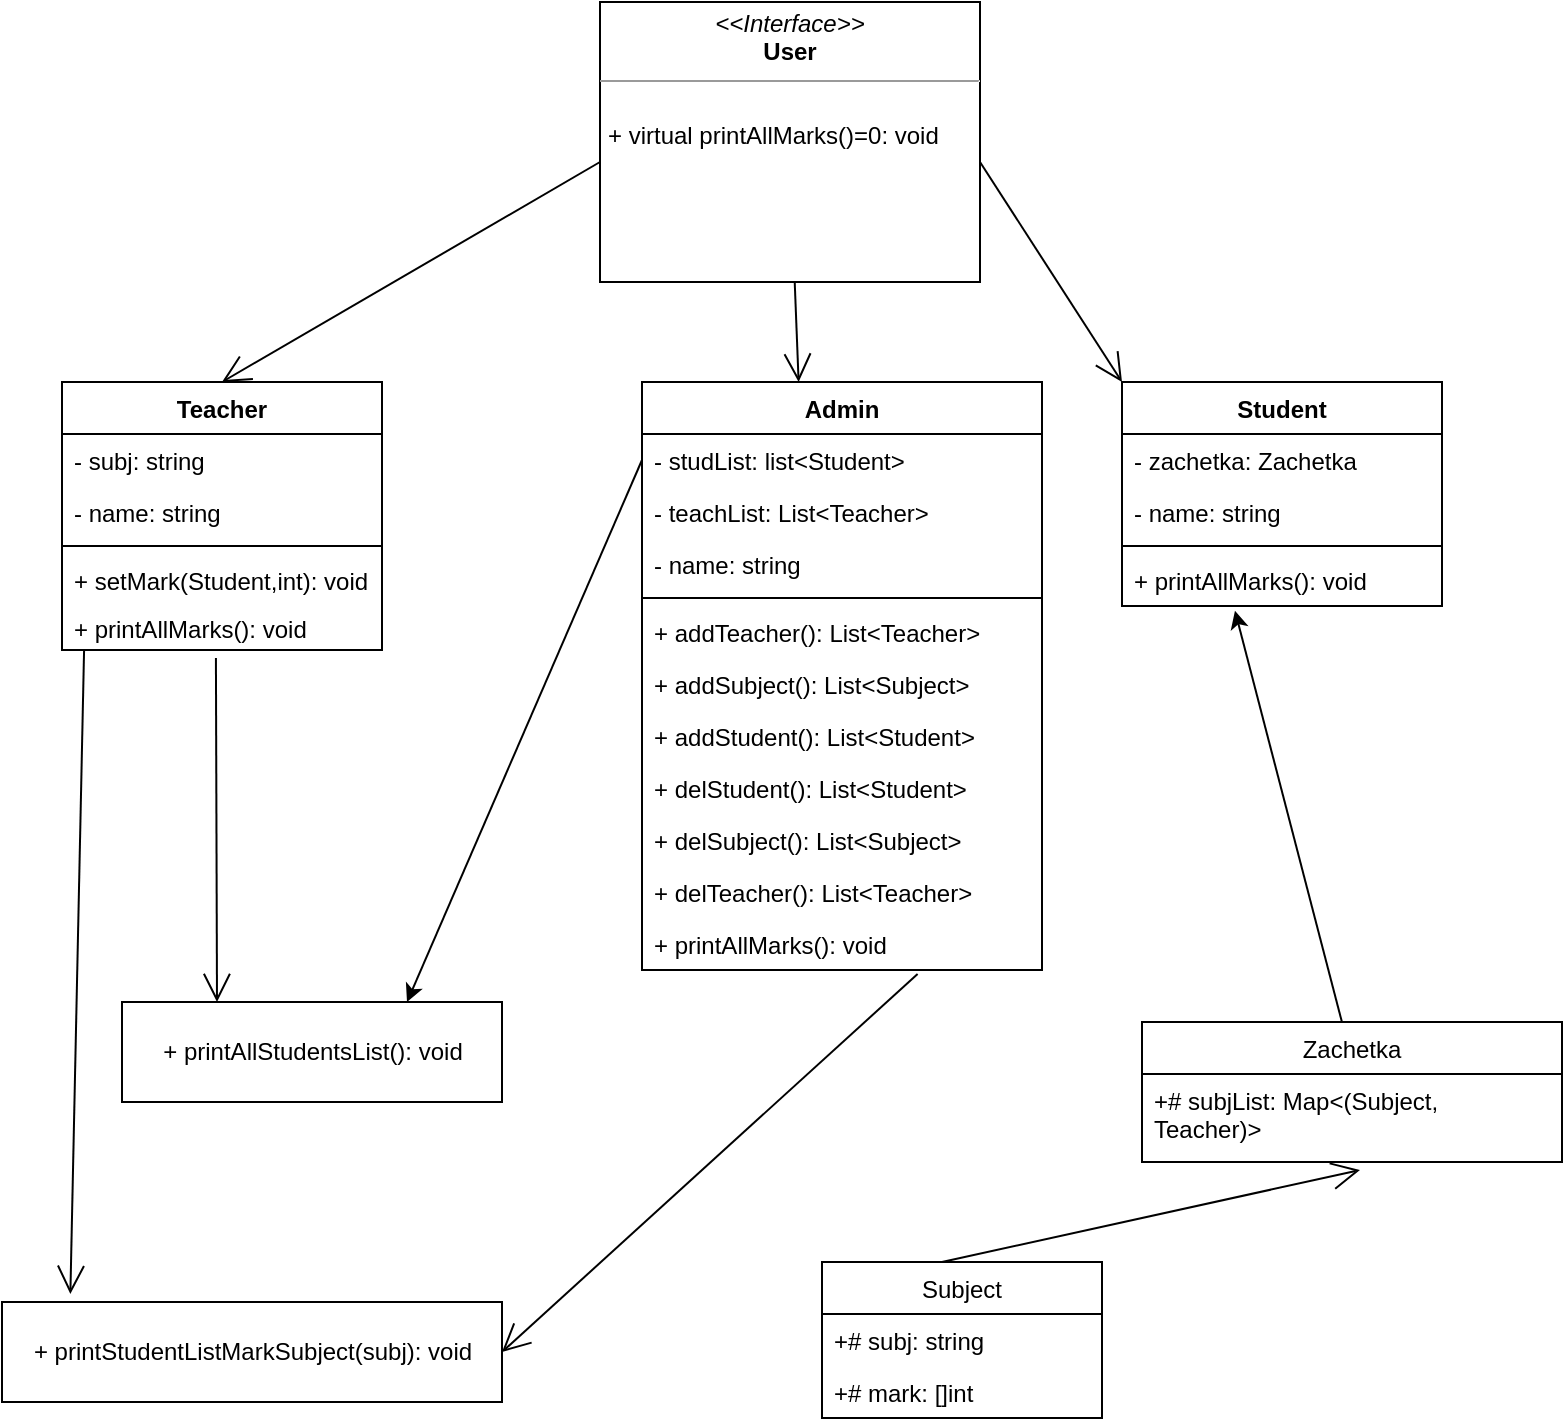 <mxfile compressed="false" version="14.5.1" type="device" pages="3">
  <diagram id="WwMSeqvjOUUMIoV3eq0b" name="Страница 3">
    <mxGraphModel dx="1138" dy="690" grid="1" gridSize="10" guides="1" tooltips="1" connect="1" arrows="1" fold="1" page="1" pageScale="1" pageWidth="827" pageHeight="1169" math="0" shadow="0">
      <root>
        <mxCell id="2rPqGZyKftzDMYt6mdqX-0" />
        <mxCell id="2rPqGZyKftzDMYt6mdqX-1" parent="2rPqGZyKftzDMYt6mdqX-0" />
        <mxCell id="a-hgKMOtzgNPJETS--O8-0" value="Teacher" style="swimlane;fontStyle=1;align=center;verticalAlign=top;childLayout=stackLayout;horizontal=1;startSize=26;horizontalStack=0;resizeParent=1;resizeParentMax=0;resizeLast=0;collapsible=1;marginBottom=0;" parent="2rPqGZyKftzDMYt6mdqX-1" vertex="1">
          <mxGeometry x="50" y="350" width="160" height="134" as="geometry" />
        </mxCell>
        <mxCell id="a-hgKMOtzgNPJETS--O8-1" value="- subj: string&#xa;" style="text;strokeColor=none;fillColor=none;align=left;verticalAlign=top;spacingLeft=4;spacingRight=4;overflow=hidden;rotatable=0;points=[[0,0.5],[1,0.5]];portConstraint=eastwest;" parent="a-hgKMOtzgNPJETS--O8-0" vertex="1">
          <mxGeometry y="26" width="160" height="26" as="geometry" />
        </mxCell>
        <mxCell id="0qfPU6Wh54u3nzKaWx7z-0" value="- name: string" style="text;strokeColor=none;fillColor=none;align=left;verticalAlign=top;spacingLeft=4;spacingRight=4;overflow=hidden;rotatable=0;points=[[0,0.5],[1,0.5]];portConstraint=eastwest;" parent="a-hgKMOtzgNPJETS--O8-0" vertex="1">
          <mxGeometry y="52" width="160" height="26" as="geometry" />
        </mxCell>
        <mxCell id="a-hgKMOtzgNPJETS--O8-2" value="" style="line;strokeWidth=1;fillColor=none;align=left;verticalAlign=middle;spacingTop=-1;spacingLeft=3;spacingRight=3;rotatable=0;labelPosition=right;points=[];portConstraint=eastwest;" parent="a-hgKMOtzgNPJETS--O8-0" vertex="1">
          <mxGeometry y="78" width="160" height="8" as="geometry" />
        </mxCell>
        <mxCell id="a-hgKMOtzgNPJETS--O8-3" value="+ setMark(Student,int): void&#xa;&#xa; " style="text;strokeColor=none;fillColor=none;align=left;verticalAlign=top;spacingLeft=4;spacingRight=4;overflow=hidden;rotatable=0;points=[[0,0.5],[1,0.5]];portConstraint=eastwest;" parent="a-hgKMOtzgNPJETS--O8-0" vertex="1">
          <mxGeometry y="86" width="160" height="24" as="geometry" />
        </mxCell>
        <mxCell id="a-hgKMOtzgNPJETS--O8-4" value="+ printAllMarks(): void" style="text;strokeColor=none;fillColor=none;align=left;verticalAlign=top;spacingLeft=4;spacingRight=4;overflow=hidden;rotatable=0;points=[[0,0.5],[1,0.5]];portConstraint=eastwest;" parent="a-hgKMOtzgNPJETS--O8-0" vertex="1">
          <mxGeometry y="110" width="160" height="24" as="geometry" />
        </mxCell>
        <mxCell id="a-hgKMOtzgNPJETS--O8-5" value="" style="endArrow=open;endFill=1;endSize=12;html=1;exitX=0;exitY=1;exitDx=0;exitDy=0;entryX=0.5;entryY=0;entryDx=0;entryDy=0;" parent="2rPqGZyKftzDMYt6mdqX-1" target="a-hgKMOtzgNPJETS--O8-0" edge="1">
          <mxGeometry width="160" relative="1" as="geometry">
            <mxPoint x="319" y="240" as="sourcePoint" />
            <mxPoint x="490" y="430" as="targetPoint" />
          </mxGeometry>
        </mxCell>
        <mxCell id="a-hgKMOtzgNPJETS--O8-6" value="" style="endArrow=open;endFill=1;endSize=12;html=1;exitX=0.5;exitY=1;exitDx=0;exitDy=0;" parent="2rPqGZyKftzDMYt6mdqX-1" edge="1">
          <mxGeometry width="160" relative="1" as="geometry">
            <mxPoint x="414" y="240" as="sourcePoint" />
            <mxPoint x="418.314" y="350" as="targetPoint" />
          </mxGeometry>
        </mxCell>
        <mxCell id="a-hgKMOtzgNPJETS--O8-7" value="Student" style="swimlane;fontStyle=1;align=center;verticalAlign=top;childLayout=stackLayout;horizontal=1;startSize=26;horizontalStack=0;resizeParent=1;resizeParentMax=0;resizeLast=0;collapsible=1;marginBottom=0;" parent="2rPqGZyKftzDMYt6mdqX-1" vertex="1">
          <mxGeometry x="580" y="350" width="160" height="112" as="geometry" />
        </mxCell>
        <mxCell id="a-hgKMOtzgNPJETS--O8-8" value="- zachetka: Zachetka" style="text;strokeColor=none;fillColor=none;align=left;verticalAlign=top;spacingLeft=4;spacingRight=4;overflow=hidden;rotatable=0;points=[[0,0.5],[1,0.5]];portConstraint=eastwest;" parent="a-hgKMOtzgNPJETS--O8-7" vertex="1">
          <mxGeometry y="26" width="160" height="26" as="geometry" />
        </mxCell>
        <mxCell id="0qfPU6Wh54u3nzKaWx7z-2" value="- name: string" style="text;strokeColor=none;fillColor=none;align=left;verticalAlign=top;spacingLeft=4;spacingRight=4;overflow=hidden;rotatable=0;points=[[0,0.5],[1,0.5]];portConstraint=eastwest;" parent="a-hgKMOtzgNPJETS--O8-7" vertex="1">
          <mxGeometry y="52" width="160" height="26" as="geometry" />
        </mxCell>
        <mxCell id="a-hgKMOtzgNPJETS--O8-9" value="" style="line;strokeWidth=1;fillColor=none;align=left;verticalAlign=middle;spacingTop=-1;spacingLeft=3;spacingRight=3;rotatable=0;labelPosition=right;points=[];portConstraint=eastwest;" parent="a-hgKMOtzgNPJETS--O8-7" vertex="1">
          <mxGeometry y="78" width="160" height="8" as="geometry" />
        </mxCell>
        <mxCell id="a-hgKMOtzgNPJETS--O8-10" value="+ printAllMarks(): void" style="text;strokeColor=none;fillColor=none;align=left;verticalAlign=top;spacingLeft=4;spacingRight=4;overflow=hidden;rotatable=0;points=[[0,0.5],[1,0.5]];portConstraint=eastwest;" parent="a-hgKMOtzgNPJETS--O8-7" vertex="1">
          <mxGeometry y="86" width="160" height="26" as="geometry" />
        </mxCell>
        <mxCell id="a-hgKMOtzgNPJETS--O8-11" value="" style="endArrow=open;endFill=1;endSize=12;html=1;exitX=1;exitY=1;exitDx=0;exitDy=0;entryX=0;entryY=0;entryDx=0;entryDy=0;" parent="2rPqGZyKftzDMYt6mdqX-1" target="a-hgKMOtzgNPJETS--O8-7" edge="1">
          <mxGeometry width="160" relative="1" as="geometry">
            <mxPoint x="509" y="240" as="sourcePoint" />
            <mxPoint x="490" y="430" as="targetPoint" />
          </mxGeometry>
        </mxCell>
        <mxCell id="a-hgKMOtzgNPJETS--O8-16" value="Admin" style="swimlane;fontStyle=1;align=center;verticalAlign=top;childLayout=stackLayout;horizontal=1;startSize=26;horizontalStack=0;resizeParent=1;resizeParentMax=0;resizeLast=0;collapsible=1;marginBottom=0;" parent="2rPqGZyKftzDMYt6mdqX-1" vertex="1">
          <mxGeometry x="340" y="350" width="200" height="294" as="geometry" />
        </mxCell>
        <mxCell id="a-hgKMOtzgNPJETS--O8-17" value="- studList: list&lt;Student&gt;&#xa;" style="text;strokeColor=none;fillColor=none;align=left;verticalAlign=top;spacingLeft=4;spacingRight=4;overflow=hidden;rotatable=0;points=[[0,0.5],[1,0.5]];portConstraint=eastwest;" parent="a-hgKMOtzgNPJETS--O8-16" vertex="1">
          <mxGeometry y="26" width="200" height="26" as="geometry" />
        </mxCell>
        <mxCell id="0qfPU6Wh54u3nzKaWx7z-1" value="- teachList: List&lt;Teacher&gt;&#xa;" style="text;strokeColor=none;fillColor=none;align=left;verticalAlign=top;spacingLeft=4;spacingRight=4;overflow=hidden;rotatable=0;points=[[0,0.5],[1,0.5]];portConstraint=eastwest;" parent="a-hgKMOtzgNPJETS--O8-16" vertex="1">
          <mxGeometry y="52" width="200" height="26" as="geometry" />
        </mxCell>
        <mxCell id="a-hgKMOtzgNPJETS--O8-19" value="- name: string" style="text;strokeColor=none;fillColor=none;align=left;verticalAlign=top;spacingLeft=4;spacingRight=4;overflow=hidden;rotatable=0;points=[[0,0.5],[1,0.5]];portConstraint=eastwest;" parent="a-hgKMOtzgNPJETS--O8-16" vertex="1">
          <mxGeometry y="78" width="200" height="26" as="geometry" />
        </mxCell>
        <mxCell id="a-hgKMOtzgNPJETS--O8-20" value="" style="line;strokeWidth=1;fillColor=none;align=left;verticalAlign=middle;spacingTop=-1;spacingLeft=3;spacingRight=3;rotatable=0;labelPosition=right;points=[];portConstraint=eastwest;" parent="a-hgKMOtzgNPJETS--O8-16" vertex="1">
          <mxGeometry y="104" width="200" height="8" as="geometry" />
        </mxCell>
        <mxCell id="a-hgKMOtzgNPJETS--O8-21" value="+ addTeacher(): List&lt;Teacher&gt;" style="text;strokeColor=none;fillColor=none;align=left;verticalAlign=top;spacingLeft=4;spacingRight=4;overflow=hidden;rotatable=0;points=[[0,0.5],[1,0.5]];portConstraint=eastwest;" parent="a-hgKMOtzgNPJETS--O8-16" vertex="1">
          <mxGeometry y="112" width="200" height="26" as="geometry" />
        </mxCell>
        <mxCell id="a-hgKMOtzgNPJETS--O8-22" value="+ addSubject(): List&lt;Subject&gt;" style="text;strokeColor=none;fillColor=none;align=left;verticalAlign=top;spacingLeft=4;spacingRight=4;overflow=hidden;rotatable=0;points=[[0,0.5],[1,0.5]];portConstraint=eastwest;" parent="a-hgKMOtzgNPJETS--O8-16" vertex="1">
          <mxGeometry y="138" width="200" height="26" as="geometry" />
        </mxCell>
        <mxCell id="a-hgKMOtzgNPJETS--O8-23" value="+ addStudent(): List&lt;Student&gt;" style="text;strokeColor=none;fillColor=none;align=left;verticalAlign=top;spacingLeft=4;spacingRight=4;overflow=hidden;rotatable=0;points=[[0,0.5],[1,0.5]];portConstraint=eastwest;" parent="a-hgKMOtzgNPJETS--O8-16" vertex="1">
          <mxGeometry y="164" width="200" height="26" as="geometry" />
        </mxCell>
        <mxCell id="a-hgKMOtzgNPJETS--O8-24" value="+ delStudent(): List&lt;Student&gt;" style="text;strokeColor=none;fillColor=none;align=left;verticalAlign=top;spacingLeft=4;spacingRight=4;overflow=hidden;rotatable=0;points=[[0,0.5],[1,0.5]];portConstraint=eastwest;" parent="a-hgKMOtzgNPJETS--O8-16" vertex="1">
          <mxGeometry y="190" width="200" height="26" as="geometry" />
        </mxCell>
        <mxCell id="a-hgKMOtzgNPJETS--O8-25" value="+ delSubject(): List&lt;Subject&gt;" style="text;strokeColor=none;fillColor=none;align=left;verticalAlign=top;spacingLeft=4;spacingRight=4;overflow=hidden;rotatable=0;points=[[0,0.5],[1,0.5]];portConstraint=eastwest;" parent="a-hgKMOtzgNPJETS--O8-16" vertex="1">
          <mxGeometry y="216" width="200" height="26" as="geometry" />
        </mxCell>
        <mxCell id="a-hgKMOtzgNPJETS--O8-26" value="+ delTeacher(): List&lt;Teacher&gt;" style="text;strokeColor=none;fillColor=none;align=left;verticalAlign=top;spacingLeft=4;spacingRight=4;overflow=hidden;rotatable=0;points=[[0,0.5],[1,0.5]];portConstraint=eastwest;" parent="a-hgKMOtzgNPJETS--O8-16" vertex="1">
          <mxGeometry y="242" width="200" height="26" as="geometry" />
        </mxCell>
        <mxCell id="a-hgKMOtzgNPJETS--O8-27" value="+ printAllMarks(): void" style="text;strokeColor=none;fillColor=none;align=left;verticalAlign=top;spacingLeft=4;spacingRight=4;overflow=hidden;rotatable=0;points=[[0,0.5],[1,0.5]];portConstraint=eastwest;" parent="a-hgKMOtzgNPJETS--O8-16" vertex="1">
          <mxGeometry y="268" width="200" height="26" as="geometry" />
        </mxCell>
        <mxCell id="a-hgKMOtzgNPJETS--O8-30" value="" style="endArrow=open;endFill=1;endSize=12;html=1;exitX=0.481;exitY=1.167;exitDx=0;exitDy=0;exitPerimeter=0;entryX=0.25;entryY=0;entryDx=0;entryDy=0;" parent="2rPqGZyKftzDMYt6mdqX-1" source="a-hgKMOtzgNPJETS--O8-4" target="VW8cfVyC3zhTzw_JLDQ0-0" edge="1">
          <mxGeometry width="160" relative="1" as="geometry">
            <mxPoint x="330" y="530" as="sourcePoint" />
            <mxPoint x="125" y="620" as="targetPoint" />
          </mxGeometry>
        </mxCell>
        <mxCell id="a-hgKMOtzgNPJETS--O8-32" value="" style="endArrow=open;endFill=1;endSize=12;html=1;exitX=0.689;exitY=1.077;exitDx=0;exitDy=0;exitPerimeter=0;entryX=1;entryY=0.5;entryDx=0;entryDy=0;" parent="2rPqGZyKftzDMYt6mdqX-1" source="a-hgKMOtzgNPJETS--O8-27" target="7kwoaesMsXhSavkBMID4-3" edge="1">
          <mxGeometry width="160" relative="1" as="geometry">
            <mxPoint x="330" y="530" as="sourcePoint" />
            <mxPoint x="231" y="860" as="targetPoint" />
          </mxGeometry>
        </mxCell>
        <mxCell id="a-hgKMOtzgNPJETS--O8-33" value="" style="endArrow=open;endFill=1;endSize=12;html=1;exitX=0.069;exitY=1;exitDx=0;exitDy=0;exitPerimeter=0;entryX=0.162;entryY=-0.08;entryDx=0;entryDy=0;entryPerimeter=0;" parent="2rPqGZyKftzDMYt6mdqX-1" source="a-hgKMOtzgNPJETS--O8-4" edge="1">
          <mxGeometry width="160" relative="1" as="geometry">
            <mxPoint x="330" y="530" as="sourcePoint" />
            <mxPoint x="54.182" y="806" as="targetPoint" />
          </mxGeometry>
        </mxCell>
        <mxCell id="hpt3fCbGdpKe4o7Kskcn-0" value="&lt;p style=&quot;margin: 0px ; margin-top: 4px ; text-align: center&quot;&gt;&lt;i&gt;&amp;lt;&amp;lt;Interface&amp;gt;&amp;gt;&lt;/i&gt;&lt;br&gt;&lt;b&gt;User&lt;/b&gt;&lt;/p&gt;&lt;hr size=&quot;1&quot;&gt;&lt;p style=&quot;margin: 0px ; margin-left: 4px&quot;&gt;&lt;br&gt;+ virtual printAllMarks()=0: void&lt;/p&gt;" style="verticalAlign=top;align=left;overflow=fill;fontSize=12;fontFamily=Helvetica;html=1;" parent="2rPqGZyKftzDMYt6mdqX-1" vertex="1">
          <mxGeometry x="319" y="160" width="190" height="140" as="geometry" />
        </mxCell>
        <mxCell id="MKdqiX4e13HLky8n6Pw7-0" value="Zachetka" style="swimlane;fontStyle=0;childLayout=stackLayout;horizontal=1;startSize=26;fillColor=none;horizontalStack=0;resizeParent=1;resizeParentMax=0;resizeLast=0;collapsible=1;marginBottom=0;" parent="2rPqGZyKftzDMYt6mdqX-1" vertex="1">
          <mxGeometry x="590" y="670" width="210" height="70" as="geometry" />
        </mxCell>
        <mxCell id="MKdqiX4e13HLky8n6Pw7-1" value="+# subjList: Map&lt;(Subject,&#xa;Teacher)&gt;" style="text;strokeColor=none;fillColor=none;align=left;verticalAlign=top;spacingLeft=4;spacingRight=4;overflow=hidden;rotatable=0;points=[[0,0.5],[1,0.5]];portConstraint=eastwest;" parent="MKdqiX4e13HLky8n6Pw7-0" vertex="1">
          <mxGeometry y="26" width="210" height="44" as="geometry" />
        </mxCell>
        <mxCell id="7kwoaesMsXhSavkBMID4-3" value="+ printStudentListMarkSubject(subj): void" style="html=1;" parent="2rPqGZyKftzDMYt6mdqX-1" vertex="1">
          <mxGeometry x="20" y="810" width="250" height="50" as="geometry" />
        </mxCell>
        <mxCell id="FgnSuvk3gndKMmIj3eGp-0" value="Subject" style="swimlane;fontStyle=0;childLayout=stackLayout;horizontal=1;startSize=26;fillColor=none;horizontalStack=0;resizeParent=1;resizeParentMax=0;resizeLast=0;collapsible=1;marginBottom=0;" parent="2rPqGZyKftzDMYt6mdqX-1" vertex="1">
          <mxGeometry x="430" y="790" width="140" height="78" as="geometry" />
        </mxCell>
        <mxCell id="FgnSuvk3gndKMmIj3eGp-1" value="+# subj: string" style="text;strokeColor=none;fillColor=none;align=left;verticalAlign=top;spacingLeft=4;spacingRight=4;overflow=hidden;rotatable=0;points=[[0,0.5],[1,0.5]];portConstraint=eastwest;" parent="FgnSuvk3gndKMmIj3eGp-0" vertex="1">
          <mxGeometry y="26" width="140" height="26" as="geometry" />
        </mxCell>
        <mxCell id="FgnSuvk3gndKMmIj3eGp-2" value="+# mark: []int" style="text;strokeColor=none;fillColor=none;align=left;verticalAlign=top;spacingLeft=4;spacingRight=4;overflow=hidden;rotatable=0;points=[[0,0.5],[1,0.5]];portConstraint=eastwest;" parent="FgnSuvk3gndKMmIj3eGp-0" vertex="1">
          <mxGeometry y="52" width="140" height="26" as="geometry" />
        </mxCell>
        <mxCell id="a-hgKMOtzgNPJETS--O8-15" value="" style="endArrow=open;endFill=1;endSize=12;html=1;exitX=1;exitY=0;exitDx=0;exitDy=0;entryX=0.519;entryY=1.091;entryDx=0;entryDy=0;entryPerimeter=0;" parent="FgnSuvk3gndKMmIj3eGp-0" target="MKdqiX4e13HLky8n6Pw7-1" edge="1">
          <mxGeometry width="160" relative="1" as="geometry">
            <mxPoint x="60" as="sourcePoint" />
            <mxPoint x="308.53" y="-14" as="targetPoint" />
          </mxGeometry>
        </mxCell>
        <mxCell id="VW8cfVyC3zhTzw_JLDQ0-0" value="&lt;span style=&quot;text-align: left&quot;&gt;+ printAllStudentsList(): void&lt;/span&gt;" style="html=1;" parent="2rPqGZyKftzDMYt6mdqX-1" vertex="1">
          <mxGeometry x="80" y="660" width="190" height="50" as="geometry" />
        </mxCell>
        <mxCell id="gjAz-PYxi_qsv2TvEk8S-0" value="" style="endArrow=classic;html=1;exitX=0;exitY=0.5;exitDx=0;exitDy=0;entryX=0.75;entryY=0;entryDx=0;entryDy=0;" edge="1" parent="2rPqGZyKftzDMYt6mdqX-1" source="a-hgKMOtzgNPJETS--O8-17" target="VW8cfVyC3zhTzw_JLDQ0-0">
          <mxGeometry width="50" height="50" relative="1" as="geometry">
            <mxPoint x="390" y="640" as="sourcePoint" />
            <mxPoint x="440" y="590" as="targetPoint" />
          </mxGeometry>
        </mxCell>
        <mxCell id="gjAz-PYxi_qsv2TvEk8S-1" value="" style="endArrow=classic;html=1;exitX=0.476;exitY=0;exitDx=0;exitDy=0;exitPerimeter=0;entryX=0.353;entryY=1.092;entryDx=0;entryDy=0;entryPerimeter=0;" edge="1" parent="2rPqGZyKftzDMYt6mdqX-1" source="MKdqiX4e13HLky8n6Pw7-0" target="a-hgKMOtzgNPJETS--O8-10">
          <mxGeometry width="50" height="50" relative="1" as="geometry">
            <mxPoint x="390" y="540" as="sourcePoint" />
            <mxPoint x="440" y="490" as="targetPoint" />
          </mxGeometry>
        </mxCell>
      </root>
    </mxGraphModel>
  </diagram>
  <diagram id="vL6DD_rv04_Y5j0gkUAG" name="Страница 2">
    <mxGraphModel dx="1138" dy="690" grid="1" gridSize="10" guides="1" tooltips="1" connect="1" arrows="1" fold="1" page="1" pageScale="1" pageWidth="827" pageHeight="1169" math="0" shadow="0">
      <root>
        <mxCell id="xRI2qIkAjk10Z2_Wd1lL-0" />
        <mxCell id="xRI2qIkAjk10Z2_Wd1lL-1" parent="xRI2qIkAjk10Z2_Wd1lL-0" />
        <mxCell id="xRI2qIkAjk10Z2_Wd1lL-2" value="Teacher" style="swimlane;fontStyle=1;align=center;verticalAlign=top;childLayout=stackLayout;horizontal=1;startSize=26;horizontalStack=0;resizeParent=1;resizeParentMax=0;resizeLast=0;collapsible=1;marginBottom=0;" vertex="1" parent="xRI2qIkAjk10Z2_Wd1lL-1">
          <mxGeometry x="50" y="350" width="160" height="134" as="geometry" />
        </mxCell>
        <mxCell id="xRI2qIkAjk10Z2_Wd1lL-3" value="- subj: string&#xa;" style="text;strokeColor=none;fillColor=none;align=left;verticalAlign=top;spacingLeft=4;spacingRight=4;overflow=hidden;rotatable=0;points=[[0,0.5],[1,0.5]];portConstraint=eastwest;" vertex="1" parent="xRI2qIkAjk10Z2_Wd1lL-2">
          <mxGeometry y="26" width="160" height="26" as="geometry" />
        </mxCell>
        <mxCell id="xRI2qIkAjk10Z2_Wd1lL-4" value="- name: string" style="text;strokeColor=none;fillColor=none;align=left;verticalAlign=top;spacingLeft=4;spacingRight=4;overflow=hidden;rotatable=0;points=[[0,0.5],[1,0.5]];portConstraint=eastwest;" vertex="1" parent="xRI2qIkAjk10Z2_Wd1lL-2">
          <mxGeometry y="52" width="160" height="26" as="geometry" />
        </mxCell>
        <mxCell id="xRI2qIkAjk10Z2_Wd1lL-5" value="" style="line;strokeWidth=1;fillColor=none;align=left;verticalAlign=middle;spacingTop=-1;spacingLeft=3;spacingRight=3;rotatable=0;labelPosition=right;points=[];portConstraint=eastwest;" vertex="1" parent="xRI2qIkAjk10Z2_Wd1lL-2">
          <mxGeometry y="78" width="160" height="8" as="geometry" />
        </mxCell>
        <mxCell id="xRI2qIkAjk10Z2_Wd1lL-6" value="+ setMark(Student,int): void&#xa;&#xa; " style="text;strokeColor=none;fillColor=none;align=left;verticalAlign=top;spacingLeft=4;spacingRight=4;overflow=hidden;rotatable=0;points=[[0,0.5],[1,0.5]];portConstraint=eastwest;" vertex="1" parent="xRI2qIkAjk10Z2_Wd1lL-2">
          <mxGeometry y="86" width="160" height="24" as="geometry" />
        </mxCell>
        <mxCell id="xRI2qIkAjk10Z2_Wd1lL-7" value="+ printAllMarks(): void" style="text;strokeColor=none;fillColor=none;align=left;verticalAlign=top;spacingLeft=4;spacingRight=4;overflow=hidden;rotatable=0;points=[[0,0.5],[1,0.5]];portConstraint=eastwest;" vertex="1" parent="xRI2qIkAjk10Z2_Wd1lL-2">
          <mxGeometry y="110" width="160" height="24" as="geometry" />
        </mxCell>
        <mxCell id="xRI2qIkAjk10Z2_Wd1lL-8" value="" style="endArrow=open;endFill=1;endSize=12;html=1;exitX=0;exitY=1;exitDx=0;exitDy=0;entryX=0.5;entryY=0;entryDx=0;entryDy=0;" edge="1" parent="xRI2qIkAjk10Z2_Wd1lL-1" target="xRI2qIkAjk10Z2_Wd1lL-2">
          <mxGeometry width="160" relative="1" as="geometry">
            <mxPoint x="319" y="240" as="sourcePoint" />
            <mxPoint x="490" y="430" as="targetPoint" />
          </mxGeometry>
        </mxCell>
        <mxCell id="xRI2qIkAjk10Z2_Wd1lL-9" value="" style="endArrow=open;endFill=1;endSize=12;html=1;exitX=0.5;exitY=1;exitDx=0;exitDy=0;" edge="1" parent="xRI2qIkAjk10Z2_Wd1lL-1">
          <mxGeometry width="160" relative="1" as="geometry">
            <mxPoint x="414" y="240" as="sourcePoint" />
            <mxPoint x="418.314" y="350" as="targetPoint" />
          </mxGeometry>
        </mxCell>
        <mxCell id="xRI2qIkAjk10Z2_Wd1lL-10" value="Student" style="swimlane;fontStyle=1;align=center;verticalAlign=top;childLayout=stackLayout;horizontal=1;startSize=26;horizontalStack=0;resizeParent=1;resizeParentMax=0;resizeLast=0;collapsible=1;marginBottom=0;" vertex="1" parent="xRI2qIkAjk10Z2_Wd1lL-1">
          <mxGeometry x="580" y="350" width="160" height="112" as="geometry" />
        </mxCell>
        <mxCell id="xRI2qIkAjk10Z2_Wd1lL-11" value="- zachetka: Zachetka" style="text;strokeColor=none;fillColor=none;align=left;verticalAlign=top;spacingLeft=4;spacingRight=4;overflow=hidden;rotatable=0;points=[[0,0.5],[1,0.5]];portConstraint=eastwest;" vertex="1" parent="xRI2qIkAjk10Z2_Wd1lL-10">
          <mxGeometry y="26" width="160" height="26" as="geometry" />
        </mxCell>
        <mxCell id="xRI2qIkAjk10Z2_Wd1lL-12" value="- name: string" style="text;strokeColor=none;fillColor=none;align=left;verticalAlign=top;spacingLeft=4;spacingRight=4;overflow=hidden;rotatable=0;points=[[0,0.5],[1,0.5]];portConstraint=eastwest;" vertex="1" parent="xRI2qIkAjk10Z2_Wd1lL-10">
          <mxGeometry y="52" width="160" height="26" as="geometry" />
        </mxCell>
        <mxCell id="xRI2qIkAjk10Z2_Wd1lL-13" value="" style="line;strokeWidth=1;fillColor=none;align=left;verticalAlign=middle;spacingTop=-1;spacingLeft=3;spacingRight=3;rotatable=0;labelPosition=right;points=[];portConstraint=eastwest;" vertex="1" parent="xRI2qIkAjk10Z2_Wd1lL-10">
          <mxGeometry y="78" width="160" height="8" as="geometry" />
        </mxCell>
        <mxCell id="xRI2qIkAjk10Z2_Wd1lL-14" value="+ printAllMarks(): void" style="text;strokeColor=none;fillColor=none;align=left;verticalAlign=top;spacingLeft=4;spacingRight=4;overflow=hidden;rotatable=0;points=[[0,0.5],[1,0.5]];portConstraint=eastwest;" vertex="1" parent="xRI2qIkAjk10Z2_Wd1lL-10">
          <mxGeometry y="86" width="160" height="26" as="geometry" />
        </mxCell>
        <mxCell id="xRI2qIkAjk10Z2_Wd1lL-15" value="" style="endArrow=open;endFill=1;endSize=12;html=1;exitX=1;exitY=1;exitDx=0;exitDy=0;entryX=0;entryY=0;entryDx=0;entryDy=0;" edge="1" parent="xRI2qIkAjk10Z2_Wd1lL-1" target="xRI2qIkAjk10Z2_Wd1lL-10">
          <mxGeometry width="160" relative="1" as="geometry">
            <mxPoint x="509" y="240" as="sourcePoint" />
            <mxPoint x="490" y="430" as="targetPoint" />
          </mxGeometry>
        </mxCell>
        <mxCell id="xRI2qIkAjk10Z2_Wd1lL-16" value="Admin" style="swimlane;fontStyle=1;align=center;verticalAlign=top;childLayout=stackLayout;horizontal=1;startSize=26;horizontalStack=0;resizeParent=1;resizeParentMax=0;resizeLast=0;collapsible=1;marginBottom=0;" vertex="1" parent="xRI2qIkAjk10Z2_Wd1lL-1">
          <mxGeometry x="310" y="360" width="200" height="242" as="geometry" />
        </mxCell>
        <mxCell id="xRI2qIkAjk10Z2_Wd1lL-19" value="- name: string" style="text;strokeColor=none;fillColor=none;align=left;verticalAlign=top;spacingLeft=4;spacingRight=4;overflow=hidden;rotatable=0;points=[[0,0.5],[1,0.5]];portConstraint=eastwest;" vertex="1" parent="xRI2qIkAjk10Z2_Wd1lL-16">
          <mxGeometry y="26" width="200" height="26" as="geometry" />
        </mxCell>
        <mxCell id="xRI2qIkAjk10Z2_Wd1lL-20" value="" style="line;strokeWidth=1;fillColor=none;align=left;verticalAlign=middle;spacingTop=-1;spacingLeft=3;spacingRight=3;rotatable=0;labelPosition=right;points=[];portConstraint=eastwest;" vertex="1" parent="xRI2qIkAjk10Z2_Wd1lL-16">
          <mxGeometry y="52" width="200" height="8" as="geometry" />
        </mxCell>
        <mxCell id="xRI2qIkAjk10Z2_Wd1lL-21" value="+ addTeacher(): List&lt;Teacher&gt;" style="text;strokeColor=none;fillColor=none;align=left;verticalAlign=top;spacingLeft=4;spacingRight=4;overflow=hidden;rotatable=0;points=[[0,0.5],[1,0.5]];portConstraint=eastwest;" vertex="1" parent="xRI2qIkAjk10Z2_Wd1lL-16">
          <mxGeometry y="60" width="200" height="26" as="geometry" />
        </mxCell>
        <mxCell id="xRI2qIkAjk10Z2_Wd1lL-22" value="+ addSubject(): List&lt;Subject&gt;" style="text;strokeColor=none;fillColor=none;align=left;verticalAlign=top;spacingLeft=4;spacingRight=4;overflow=hidden;rotatable=0;points=[[0,0.5],[1,0.5]];portConstraint=eastwest;" vertex="1" parent="xRI2qIkAjk10Z2_Wd1lL-16">
          <mxGeometry y="86" width="200" height="26" as="geometry" />
        </mxCell>
        <mxCell id="xRI2qIkAjk10Z2_Wd1lL-23" value="+ addStudent(): List&lt;Student&gt;" style="text;strokeColor=none;fillColor=none;align=left;verticalAlign=top;spacingLeft=4;spacingRight=4;overflow=hidden;rotatable=0;points=[[0,0.5],[1,0.5]];portConstraint=eastwest;" vertex="1" parent="xRI2qIkAjk10Z2_Wd1lL-16">
          <mxGeometry y="112" width="200" height="26" as="geometry" />
        </mxCell>
        <mxCell id="xRI2qIkAjk10Z2_Wd1lL-24" value="+ delStudent(): List&lt;Student&gt;" style="text;strokeColor=none;fillColor=none;align=left;verticalAlign=top;spacingLeft=4;spacingRight=4;overflow=hidden;rotatable=0;points=[[0,0.5],[1,0.5]];portConstraint=eastwest;" vertex="1" parent="xRI2qIkAjk10Z2_Wd1lL-16">
          <mxGeometry y="138" width="200" height="26" as="geometry" />
        </mxCell>
        <mxCell id="xRI2qIkAjk10Z2_Wd1lL-25" value="+ delSubject(): List&lt;Subject&gt;" style="text;strokeColor=none;fillColor=none;align=left;verticalAlign=top;spacingLeft=4;spacingRight=4;overflow=hidden;rotatable=0;points=[[0,0.5],[1,0.5]];portConstraint=eastwest;" vertex="1" parent="xRI2qIkAjk10Z2_Wd1lL-16">
          <mxGeometry y="164" width="200" height="26" as="geometry" />
        </mxCell>
        <mxCell id="xRI2qIkAjk10Z2_Wd1lL-26" value="+ delTeacher(): List&lt;Teacher&gt;" style="text;strokeColor=none;fillColor=none;align=left;verticalAlign=top;spacingLeft=4;spacingRight=4;overflow=hidden;rotatable=0;points=[[0,0.5],[1,0.5]];portConstraint=eastwest;" vertex="1" parent="xRI2qIkAjk10Z2_Wd1lL-16">
          <mxGeometry y="190" width="200" height="26" as="geometry" />
        </mxCell>
        <mxCell id="xRI2qIkAjk10Z2_Wd1lL-27" value="+ printAllMarks(): void" style="text;strokeColor=none;fillColor=none;align=left;verticalAlign=top;spacingLeft=4;spacingRight=4;overflow=hidden;rotatable=0;points=[[0,0.5],[1,0.5]];portConstraint=eastwest;" vertex="1" parent="xRI2qIkAjk10Z2_Wd1lL-16">
          <mxGeometry y="216" width="200" height="26" as="geometry" />
        </mxCell>
        <mxCell id="xRI2qIkAjk10Z2_Wd1lL-28" value="" style="endArrow=open;endFill=1;endSize=12;html=1;exitX=0.481;exitY=1.167;exitDx=0;exitDy=0;exitPerimeter=0;entryX=0.25;entryY=0;entryDx=0;entryDy=0;" edge="1" parent="xRI2qIkAjk10Z2_Wd1lL-1" source="xRI2qIkAjk10Z2_Wd1lL-7" target="xRI2qIkAjk10Z2_Wd1lL-39">
          <mxGeometry width="160" relative="1" as="geometry">
            <mxPoint x="330" y="530" as="sourcePoint" />
            <mxPoint x="125" y="620" as="targetPoint" />
          </mxGeometry>
        </mxCell>
        <mxCell id="xRI2qIkAjk10Z2_Wd1lL-29" value="" style="endArrow=open;endFill=1;endSize=12;html=1;exitX=0.689;exitY=1.077;exitDx=0;exitDy=0;exitPerimeter=0;entryX=1;entryY=0.5;entryDx=0;entryDy=0;" edge="1" parent="xRI2qIkAjk10Z2_Wd1lL-1" source="xRI2qIkAjk10Z2_Wd1lL-27" target="xRI2qIkAjk10Z2_Wd1lL-34">
          <mxGeometry width="160" relative="1" as="geometry">
            <mxPoint x="330" y="530" as="sourcePoint" />
            <mxPoint x="231" y="860" as="targetPoint" />
          </mxGeometry>
        </mxCell>
        <mxCell id="xRI2qIkAjk10Z2_Wd1lL-30" value="" style="endArrow=open;endFill=1;endSize=12;html=1;exitX=0.069;exitY=1;exitDx=0;exitDy=0;exitPerimeter=0;entryX=0.162;entryY=-0.08;entryDx=0;entryDy=0;entryPerimeter=0;" edge="1" parent="xRI2qIkAjk10Z2_Wd1lL-1" source="xRI2qIkAjk10Z2_Wd1lL-7">
          <mxGeometry width="160" relative="1" as="geometry">
            <mxPoint x="330" y="530" as="sourcePoint" />
            <mxPoint x="54.182" y="806" as="targetPoint" />
          </mxGeometry>
        </mxCell>
        <mxCell id="xRI2qIkAjk10Z2_Wd1lL-31" value="&lt;p style=&quot;margin: 0px ; margin-top: 4px ; text-align: center&quot;&gt;&lt;i&gt;&amp;lt;&amp;lt;Interface&amp;gt;&amp;gt;&lt;/i&gt;&lt;br&gt;&lt;b&gt;User&lt;/b&gt;&lt;/p&gt;&lt;hr size=&quot;1&quot;&gt;&lt;p style=&quot;margin: 0px ; margin-left: 4px&quot;&gt;&lt;br&gt;+ virtual printAllMarks()=0: void&lt;/p&gt;" style="verticalAlign=top;align=left;overflow=fill;fontSize=12;fontFamily=Helvetica;html=1;" vertex="1" parent="xRI2qIkAjk10Z2_Wd1lL-1">
          <mxGeometry x="319" y="160" width="190" height="140" as="geometry" />
        </mxCell>
        <mxCell id="xRI2qIkAjk10Z2_Wd1lL-32" value="Zachetka" style="swimlane;fontStyle=0;childLayout=stackLayout;horizontal=1;startSize=26;fillColor=none;horizontalStack=0;resizeParent=1;resizeParentMax=0;resizeLast=0;collapsible=1;marginBottom=0;" vertex="1" parent="xRI2qIkAjk10Z2_Wd1lL-1">
          <mxGeometry x="590" y="602" width="210" height="70" as="geometry">
            <mxRectangle x="590" y="670" width="80" height="26" as="alternateBounds" />
          </mxGeometry>
        </mxCell>
        <mxCell id="xRI2qIkAjk10Z2_Wd1lL-33" value="+# subjList: Map&lt;(Subject,&#xa;string)&gt;" style="text;strokeColor=none;fillColor=none;align=left;verticalAlign=top;spacingLeft=4;spacingRight=4;overflow=hidden;rotatable=0;points=[[0,0.5],[1,0.5]];portConstraint=eastwest;" vertex="1" parent="xRI2qIkAjk10Z2_Wd1lL-32">
          <mxGeometry y="26" width="210" height="44" as="geometry" />
        </mxCell>
        <mxCell id="xRI2qIkAjk10Z2_Wd1lL-34" value="+ printStudentListMarkSubject(string subj): void" style="html=1;" vertex="1" parent="xRI2qIkAjk10Z2_Wd1lL-1">
          <mxGeometry x="20" y="810" width="250" height="50" as="geometry" />
        </mxCell>
        <mxCell id="xRI2qIkAjk10Z2_Wd1lL-35" value="Subject" style="swimlane;fontStyle=0;childLayout=stackLayout;horizontal=1;startSize=26;fillColor=none;horizontalStack=0;resizeParent=1;resizeParentMax=0;resizeLast=0;collapsible=1;marginBottom=0;" vertex="1" parent="xRI2qIkAjk10Z2_Wd1lL-1">
          <mxGeometry x="600" y="740" width="140" height="78" as="geometry">
            <mxRectangle x="600" y="740" width="70" height="26" as="alternateBounds" />
          </mxGeometry>
        </mxCell>
        <mxCell id="xRI2qIkAjk10Z2_Wd1lL-36" value="+# subj: string" style="text;strokeColor=none;fillColor=none;align=left;verticalAlign=top;spacingLeft=4;spacingRight=4;overflow=hidden;rotatable=0;points=[[0,0.5],[1,0.5]];portConstraint=eastwest;" vertex="1" parent="xRI2qIkAjk10Z2_Wd1lL-35">
          <mxGeometry y="26" width="140" height="26" as="geometry" />
        </mxCell>
        <mxCell id="xRI2qIkAjk10Z2_Wd1lL-37" value="+# mark: []int" style="text;strokeColor=none;fillColor=none;align=left;verticalAlign=top;spacingLeft=4;spacingRight=4;overflow=hidden;rotatable=0;points=[[0,0.5],[1,0.5]];portConstraint=eastwest;" vertex="1" parent="xRI2qIkAjk10Z2_Wd1lL-35">
          <mxGeometry y="52" width="140" height="26" as="geometry" />
        </mxCell>
        <mxCell id="xRI2qIkAjk10Z2_Wd1lL-38" value="" style="endArrow=open;endFill=1;endSize=12;html=1;exitX=1;exitY=0;exitDx=0;exitDy=0;entryX=0.519;entryY=1.091;entryDx=0;entryDy=0;entryPerimeter=0;" edge="1" parent="xRI2qIkAjk10Z2_Wd1lL-35" target="xRI2qIkAjk10Z2_Wd1lL-33">
          <mxGeometry width="160" relative="1" as="geometry">
            <mxPoint x="60" as="sourcePoint" />
            <mxPoint x="308.53" y="-14" as="targetPoint" />
          </mxGeometry>
        </mxCell>
        <mxCell id="xRI2qIkAjk10Z2_Wd1lL-39" value="&lt;span style=&quot;text-align: left&quot;&gt;+ printAllStudentsList(): void&lt;/span&gt;" style="html=1;" vertex="1" parent="xRI2qIkAjk10Z2_Wd1lL-1">
          <mxGeometry x="80" y="660" width="190" height="50" as="geometry" />
        </mxCell>
        <mxCell id="xRI2qIkAjk10Z2_Wd1lL-40" value="" style="endArrow=classic;html=1;exitX=0;exitY=0.308;exitDx=0;exitDy=0;entryX=0.75;entryY=0;entryDx=0;entryDy=0;exitPerimeter=0;" edge="1" parent="xRI2qIkAjk10Z2_Wd1lL-1" source="xRI2qIkAjk10Z2_Wd1lL-22" target="xRI2qIkAjk10Z2_Wd1lL-39">
          <mxGeometry width="50" height="50" relative="1" as="geometry">
            <mxPoint x="340" y="389" as="sourcePoint" />
            <mxPoint x="440" y="590" as="targetPoint" />
          </mxGeometry>
        </mxCell>
        <mxCell id="xRI2qIkAjk10Z2_Wd1lL-41" value="" style="endArrow=classic;html=1;exitX=0.476;exitY=0;exitDx=0;exitDy=0;exitPerimeter=0;entryX=0.353;entryY=1.092;entryDx=0;entryDy=0;entryPerimeter=0;" edge="1" parent="xRI2qIkAjk10Z2_Wd1lL-1" source="xRI2qIkAjk10Z2_Wd1lL-32" target="xRI2qIkAjk10Z2_Wd1lL-14">
          <mxGeometry width="50" height="50" relative="1" as="geometry">
            <mxPoint x="390" y="540" as="sourcePoint" />
            <mxPoint x="440" y="490" as="targetPoint" />
          </mxGeometry>
        </mxCell>
        <mxCell id="xRI2qIkAjk10Z2_Wd1lL-42" value="DataBase" style="swimlane;fontStyle=1;align=center;verticalAlign=top;childLayout=stackLayout;horizontal=1;startSize=26;horizontalStack=0;resizeParent=1;resizeParentMax=0;resizeLast=0;collapsible=1;marginBottom=0;" vertex="1" parent="xRI2qIkAjk10Z2_Wd1lL-1">
          <mxGeometry x="390" y="720" width="160" height="86" as="geometry" />
        </mxCell>
        <mxCell id="xRI2qIkAjk10Z2_Wd1lL-43" value="- studList: list&lt;Student&gt;&#xa;" style="text;strokeColor=none;fillColor=none;align=left;verticalAlign=top;spacingLeft=4;spacingRight=4;overflow=hidden;rotatable=0;points=[[0,0.5],[1,0.5]];portConstraint=eastwest;" vertex="1" parent="xRI2qIkAjk10Z2_Wd1lL-42">
          <mxGeometry y="26" width="160" height="26" as="geometry" />
        </mxCell>
        <mxCell id="xRI2qIkAjk10Z2_Wd1lL-46" value="- teachList: List&lt;Teacher&gt;&#xa;" style="text;strokeColor=none;fillColor=none;align=left;verticalAlign=top;spacingLeft=4;spacingRight=4;overflow=hidden;rotatable=0;points=[[0,0.5],[1,0.5]];portConstraint=eastwest;" vertex="1" parent="xRI2qIkAjk10Z2_Wd1lL-42">
          <mxGeometry y="52" width="160" height="26" as="geometry" />
        </mxCell>
        <mxCell id="xRI2qIkAjk10Z2_Wd1lL-44" value="" style="line;strokeWidth=1;fillColor=none;align=left;verticalAlign=middle;spacingTop=-1;spacingLeft=3;spacingRight=3;rotatable=0;labelPosition=right;points=[];portConstraint=eastwest;" vertex="1" parent="xRI2qIkAjk10Z2_Wd1lL-42">
          <mxGeometry y="78" width="160" height="8" as="geometry" />
        </mxCell>
      </root>
    </mxGraphModel>
  </diagram>
  <diagram id="5fZh9PZavEB-AZm-DcaE" name="Страница 4">
    <mxGraphModel dx="1138" dy="690" grid="1" gridSize="10" guides="1" tooltips="1" connect="1" arrows="1" fold="1" page="1" pageScale="1" pageWidth="827" pageHeight="1169" math="0" shadow="0">
      <root>
        <mxCell id="FA_aXZqE7kMGO1evkzWn-0" />
        <mxCell id="FA_aXZqE7kMGO1evkzWn-1" parent="FA_aXZqE7kMGO1evkzWn-0" />
        <mxCell id="g6aXwRGA5-g2MKjKjanH-0" value="&lt;p style=&quot;margin: 0px ; margin-top: 4px ; text-align: center&quot;&gt;&lt;i&gt;&amp;lt;&amp;lt;Interface&amp;gt;&amp;gt;&lt;/i&gt;&lt;br&gt;&lt;b&gt;User&lt;/b&gt;&lt;/p&gt;&lt;hr size=&quot;1&quot;&gt;&lt;p style=&quot;margin: 0px ; margin-left: 4px&quot;&gt;&lt;br&gt;+ virtual printAllMarks()=0: void&lt;/p&gt;" style="verticalAlign=top;align=left;overflow=fill;fontSize=12;fontFamily=Helvetica;html=1;" vertex="1" parent="FA_aXZqE7kMGO1evkzWn-1">
          <mxGeometry x="280" width="200" height="80" as="geometry" />
        </mxCell>
        <mxCell id="tapTwlBAwY8qklkqAuWx-0" value="Student" style="swimlane;fontStyle=1;align=center;verticalAlign=top;childLayout=stackLayout;horizontal=1;startSize=26;horizontalStack=0;resizeParent=1;resizeParentMax=0;resizeLast=0;collapsible=1;marginBottom=0;" vertex="1" parent="FA_aXZqE7kMGO1evkzWn-1">
          <mxGeometry x="640" y="120" width="187" height="112" as="geometry">
            <mxRectangle x="640" y="120" width="80" height="26" as="alternateBounds" />
          </mxGeometry>
        </mxCell>
        <mxCell id="tapTwlBAwY8qklkqAuWx-1" value="- zachetka: Zachetka" style="text;strokeColor=none;fillColor=none;align=left;verticalAlign=top;spacingLeft=4;spacingRight=4;overflow=hidden;rotatable=0;points=[[0,0.5],[1,0.5]];portConstraint=eastwest;" vertex="1" parent="tapTwlBAwY8qklkqAuWx-0">
          <mxGeometry y="26" width="187" height="26" as="geometry" />
        </mxCell>
        <mxCell id="tapTwlBAwY8qklkqAuWx-2" value="- name: string" style="text;strokeColor=none;fillColor=none;align=left;verticalAlign=top;spacingLeft=4;spacingRight=4;overflow=hidden;rotatable=0;points=[[0,0.5],[1,0.5]];portConstraint=eastwest;" vertex="1" parent="tapTwlBAwY8qklkqAuWx-0">
          <mxGeometry y="52" width="187" height="26" as="geometry" />
        </mxCell>
        <mxCell id="tapTwlBAwY8qklkqAuWx-3" value="" style="line;strokeWidth=1;fillColor=none;align=left;verticalAlign=middle;spacingTop=-1;spacingLeft=3;spacingRight=3;rotatable=0;labelPosition=right;points=[];portConstraint=eastwest;" vertex="1" parent="tapTwlBAwY8qklkqAuWx-0">
          <mxGeometry y="78" width="187" height="8" as="geometry" />
        </mxCell>
        <mxCell id="tapTwlBAwY8qklkqAuWx-4" value="+ printAllMarks(): void" style="text;strokeColor=none;fillColor=none;align=left;verticalAlign=top;spacingLeft=4;spacingRight=4;overflow=hidden;rotatable=0;points=[[0,0.5],[1,0.5]];portConstraint=eastwest;" vertex="1" parent="tapTwlBAwY8qklkqAuWx-0">
          <mxGeometry y="86" width="187" height="26" as="geometry" />
        </mxCell>
        <mxCell id="lSey_KaTSHyRGXWeBuTW-0" value="Teacher" style="swimlane;fontStyle=1;align=center;verticalAlign=top;childLayout=stackLayout;horizontal=1;startSize=26;horizontalStack=0;resizeParent=1;resizeParentMax=0;resizeLast=0;collapsible=1;marginBottom=0;" vertex="1" parent="FA_aXZqE7kMGO1evkzWn-1">
          <mxGeometry y="120" width="230" height="182" as="geometry" />
        </mxCell>
        <mxCell id="lSey_KaTSHyRGXWeBuTW-1" value="- subj: string&#xa;" style="text;strokeColor=none;fillColor=none;align=left;verticalAlign=top;spacingLeft=4;spacingRight=4;overflow=hidden;rotatable=0;points=[[0,0.5],[1,0.5]];portConstraint=eastwest;" vertex="1" parent="lSey_KaTSHyRGXWeBuTW-0">
          <mxGeometry y="26" width="230" height="26" as="geometry" />
        </mxCell>
        <mxCell id="lSey_KaTSHyRGXWeBuTW-2" value="- name: string" style="text;strokeColor=none;fillColor=none;align=left;verticalAlign=top;spacingLeft=4;spacingRight=4;overflow=hidden;rotatable=0;points=[[0,0.5],[1,0.5]];portConstraint=eastwest;" vertex="1" parent="lSey_KaTSHyRGXWeBuTW-0">
          <mxGeometry y="52" width="230" height="26" as="geometry" />
        </mxCell>
        <mxCell id="lSey_KaTSHyRGXWeBuTW-3" value="" style="line;strokeWidth=1;fillColor=none;align=left;verticalAlign=middle;spacingTop=-1;spacingLeft=3;spacingRight=3;rotatable=0;labelPosition=right;points=[];portConstraint=eastwest;" vertex="1" parent="lSey_KaTSHyRGXWeBuTW-0">
          <mxGeometry y="78" width="230" height="8" as="geometry" />
        </mxCell>
        <mxCell id="lSey_KaTSHyRGXWeBuTW-4" value="+ setMark(Student,int): void&#xa;&#xa; " style="text;strokeColor=none;fillColor=none;align=left;verticalAlign=top;spacingLeft=4;spacingRight=4;overflow=hidden;rotatable=0;points=[[0,0.5],[1,0.5]];portConstraint=eastwest;" vertex="1" parent="lSey_KaTSHyRGXWeBuTW-0">
          <mxGeometry y="86" width="230" height="24" as="geometry" />
        </mxCell>
        <mxCell id="PB6nPVXxcpGAZatTX7mg-13" value="+ printAllMarks(): void" style="text;strokeColor=none;fillColor=none;align=left;verticalAlign=top;spacingLeft=4;spacingRight=4;overflow=hidden;rotatable=0;points=[[0,0.5],[1,0.5]];portConstraint=eastwest;" vertex="1" parent="lSey_KaTSHyRGXWeBuTW-0">
          <mxGeometry y="110" width="230" height="24" as="geometry" />
        </mxCell>
        <mxCell id="PB6nPVXxcpGAZatTX7mg-14" value="+ PrintStudListWithMarks(Subject): void" style="text;strokeColor=none;fillColor=none;align=left;verticalAlign=top;spacingLeft=4;spacingRight=4;overflow=hidden;rotatable=0;points=[[0,0.5],[1,0.5]];portConstraint=eastwest;" vertex="1" parent="lSey_KaTSHyRGXWeBuTW-0">
          <mxGeometry y="134" width="230" height="24" as="geometry" />
        </mxCell>
        <mxCell id="PB6nPVXxcpGAZatTX7mg-15" value="+ PrintAllStudents: void" style="text;strokeColor=none;fillColor=none;align=left;verticalAlign=top;spacingLeft=4;spacingRight=4;overflow=hidden;rotatable=0;points=[[0,0.5],[1,0.5]];portConstraint=eastwest;" vertex="1" parent="lSey_KaTSHyRGXWeBuTW-0">
          <mxGeometry y="158" width="230" height="24" as="geometry" />
        </mxCell>
        <mxCell id="bRlP1hfjoaSTwYmiq2Dq-0" value="Admin" style="swimlane;fontStyle=1;align=center;verticalAlign=top;childLayout=stackLayout;horizontal=1;startSize=26;horizontalStack=0;resizeParent=1;resizeParentMax=0;resizeLast=0;collapsible=1;marginBottom=0;" vertex="1" parent="FA_aXZqE7kMGO1evkzWn-1">
          <mxGeometry x="280" y="120" width="200" height="268" as="geometry" />
        </mxCell>
        <mxCell id="bRlP1hfjoaSTwYmiq2Dq-1" value="- name: string" style="text;strokeColor=none;fillColor=none;align=left;verticalAlign=top;spacingLeft=4;spacingRight=4;overflow=hidden;rotatable=0;points=[[0,0.5],[1,0.5]];portConstraint=eastwest;" vertex="1" parent="bRlP1hfjoaSTwYmiq2Dq-0">
          <mxGeometry y="26" width="200" height="26" as="geometry" />
        </mxCell>
        <mxCell id="bRlP1hfjoaSTwYmiq2Dq-2" value="" style="line;strokeWidth=1;fillColor=none;align=left;verticalAlign=middle;spacingTop=-1;spacingLeft=3;spacingRight=3;rotatable=0;labelPosition=right;points=[];portConstraint=eastwest;" vertex="1" parent="bRlP1hfjoaSTwYmiq2Dq-0">
          <mxGeometry y="52" width="200" height="8" as="geometry" />
        </mxCell>
        <mxCell id="bRlP1hfjoaSTwYmiq2Dq-3" value="+ addTeacher(): List&lt;Teacher&gt;" style="text;strokeColor=none;fillColor=none;align=left;verticalAlign=top;spacingLeft=4;spacingRight=4;overflow=hidden;rotatable=0;points=[[0,0.5],[1,0.5]];portConstraint=eastwest;" vertex="1" parent="bRlP1hfjoaSTwYmiq2Dq-0">
          <mxGeometry y="60" width="200" height="26" as="geometry" />
        </mxCell>
        <mxCell id="bRlP1hfjoaSTwYmiq2Dq-4" value="+ addSubject(): List&lt;Subject&gt;" style="text;strokeColor=none;fillColor=none;align=left;verticalAlign=top;spacingLeft=4;spacingRight=4;overflow=hidden;rotatable=0;points=[[0,0.5],[1,0.5]];portConstraint=eastwest;" vertex="1" parent="bRlP1hfjoaSTwYmiq2Dq-0">
          <mxGeometry y="86" width="200" height="26" as="geometry" />
        </mxCell>
        <mxCell id="bRlP1hfjoaSTwYmiq2Dq-5" value="+ addStudent(): List&lt;Student&gt;" style="text;strokeColor=none;fillColor=none;align=left;verticalAlign=top;spacingLeft=4;spacingRight=4;overflow=hidden;rotatable=0;points=[[0,0.5],[1,0.5]];portConstraint=eastwest;" vertex="1" parent="bRlP1hfjoaSTwYmiq2Dq-0">
          <mxGeometry y="112" width="200" height="26" as="geometry" />
        </mxCell>
        <mxCell id="bRlP1hfjoaSTwYmiq2Dq-6" value="+ delStudent(): List&lt;Student&gt;" style="text;strokeColor=none;fillColor=none;align=left;verticalAlign=top;spacingLeft=4;spacingRight=4;overflow=hidden;rotatable=0;points=[[0,0.5],[1,0.5]];portConstraint=eastwest;" vertex="1" parent="bRlP1hfjoaSTwYmiq2Dq-0">
          <mxGeometry y="138" width="200" height="26" as="geometry" />
        </mxCell>
        <mxCell id="bRlP1hfjoaSTwYmiq2Dq-7" value="+ delSubject(): List&lt;Subject&gt;" style="text;strokeColor=none;fillColor=none;align=left;verticalAlign=top;spacingLeft=4;spacingRight=4;overflow=hidden;rotatable=0;points=[[0,0.5],[1,0.5]];portConstraint=eastwest;" vertex="1" parent="bRlP1hfjoaSTwYmiq2Dq-0">
          <mxGeometry y="164" width="200" height="26" as="geometry" />
        </mxCell>
        <mxCell id="bRlP1hfjoaSTwYmiq2Dq-8" value="+ delTeacher(): List&lt;Teacher&gt;" style="text;strokeColor=none;fillColor=none;align=left;verticalAlign=top;spacingLeft=4;spacingRight=4;overflow=hidden;rotatable=0;points=[[0,0.5],[1,0.5]];portConstraint=eastwest;" vertex="1" parent="bRlP1hfjoaSTwYmiq2Dq-0">
          <mxGeometry y="190" width="200" height="26" as="geometry" />
        </mxCell>
        <mxCell id="PB6nPVXxcpGAZatTX7mg-18" value="+ printAllMarks(): void" style="text;strokeColor=none;fillColor=none;align=left;verticalAlign=top;spacingLeft=4;spacingRight=4;overflow=hidden;rotatable=0;points=[[0,0.5],[1,0.5]];portConstraint=eastwest;" vertex="1" parent="bRlP1hfjoaSTwYmiq2Dq-0">
          <mxGeometry y="216" width="200" height="26" as="geometry" />
        </mxCell>
        <mxCell id="bRlP1hfjoaSTwYmiq2Dq-9" value="+ PrintAllStudents: void" style="text;strokeColor=none;fillColor=none;align=left;verticalAlign=top;spacingLeft=4;spacingRight=4;overflow=hidden;rotatable=0;points=[[0,0.5],[1,0.5]];portConstraint=eastwest;" vertex="1" parent="bRlP1hfjoaSTwYmiq2Dq-0">
          <mxGeometry y="242" width="200" height="26" as="geometry" />
        </mxCell>
        <mxCell id="xe8hgbwk_b5cKczZD8BH-0" value="DataBase" style="swimlane;fontStyle=1;align=center;verticalAlign=top;childLayout=stackLayout;horizontal=1;startSize=26;horizontalStack=0;resizeParent=1;resizeParentMax=0;resizeLast=0;collapsible=1;marginBottom=0;" vertex="1" parent="FA_aXZqE7kMGO1evkzWn-1">
          <mxGeometry x="280" y="570" width="200" height="104" as="geometry" />
        </mxCell>
        <mxCell id="xe8hgbwk_b5cKczZD8BH-1" value="- studList: list&lt;Student&gt;&#xa;" style="text;strokeColor=none;fillColor=none;align=left;verticalAlign=top;spacingLeft=4;spacingRight=4;overflow=hidden;rotatable=0;points=[[0,0.5],[1,0.5]];portConstraint=eastwest;" vertex="1" parent="xe8hgbwk_b5cKczZD8BH-0">
          <mxGeometry y="26" width="200" height="26" as="geometry" />
        </mxCell>
        <mxCell id="PB6nPVXxcpGAZatTX7mg-20" value="- teachList: List&lt;Teacher&gt;&#xa;" style="text;strokeColor=none;fillColor=none;align=left;verticalAlign=top;spacingLeft=4;spacingRight=4;overflow=hidden;rotatable=0;points=[[0,0.5],[1,0.5]];portConstraint=eastwest;" vertex="1" parent="xe8hgbwk_b5cKczZD8BH-0">
          <mxGeometry y="52" width="200" height="26" as="geometry" />
        </mxCell>
        <mxCell id="xe8hgbwk_b5cKczZD8BH-2" value="- subjectList: set&lt;Teacher&gt;&#xa;" style="text;strokeColor=none;fillColor=none;align=left;verticalAlign=top;spacingLeft=4;spacingRight=4;overflow=hidden;rotatable=0;points=[[0,0.5],[1,0.5]];portConstraint=eastwest;" vertex="1" parent="xe8hgbwk_b5cKczZD8BH-0">
          <mxGeometry y="78" width="200" height="26" as="geometry" />
        </mxCell>
        <mxCell id="PB6nPVXxcpGAZatTX7mg-0" value="Use" style="endArrow=open;endSize=12;dashed=1;html=1;entryX=0;entryY=0;entryDx=0;entryDy=0;exitX=0.496;exitY=1.125;exitDx=0;exitDy=0;exitPerimeter=0;" edge="1" parent="FA_aXZqE7kMGO1evkzWn-1" source="PB6nPVXxcpGAZatTX7mg-15" target="xe8hgbwk_b5cKczZD8BH-0">
          <mxGeometry x="-0.095" y="-1" width="160" relative="1" as="geometry">
            <mxPoint x="116.38" y="329" as="sourcePoint" />
            <mxPoint x="490" y="370" as="targetPoint" />
            <mxPoint y="-1" as="offset" />
          </mxGeometry>
        </mxCell>
        <mxCell id="PB6nPVXxcpGAZatTX7mg-1" value="" style="endArrow=none;html=1;edgeStyle=orthogonalEdgeStyle;entryX=0;entryY=0;entryDx=0;entryDy=0;" edge="1" parent="FA_aXZqE7kMGO1evkzWn-1" target="tapTwlBAwY8qklkqAuWx-0">
          <mxGeometry relative="1" as="geometry">
            <mxPoint x="480" y="80" as="sourcePoint" />
            <mxPoint x="640" y="80" as="targetPoint" />
          </mxGeometry>
        </mxCell>
        <mxCell id="PB6nPVXxcpGAZatTX7mg-2" value="parent" style="edgeLabel;resizable=0;html=1;align=left;verticalAlign=bottom;" connectable="0" vertex="1" parent="PB6nPVXxcpGAZatTX7mg-1">
          <mxGeometry x="-1" relative="1" as="geometry">
            <mxPoint y="20" as="offset" />
          </mxGeometry>
        </mxCell>
        <mxCell id="PB6nPVXxcpGAZatTX7mg-3" value="child" style="edgeLabel;resizable=0;html=1;align=right;verticalAlign=bottom;" connectable="0" vertex="1" parent="PB6nPVXxcpGAZatTX7mg-1">
          <mxGeometry x="1" relative="1" as="geometry" />
        </mxCell>
        <mxCell id="PB6nPVXxcpGAZatTX7mg-7" value="" style="endArrow=none;html=1;edgeStyle=orthogonalEdgeStyle;exitX=0.5;exitY=1;exitDx=0;exitDy=0;entryX=0.5;entryY=0;entryDx=0;entryDy=0;" edge="1" parent="FA_aXZqE7kMGO1evkzWn-1" source="g6aXwRGA5-g2MKjKjanH-0" target="bRlP1hfjoaSTwYmiq2Dq-0">
          <mxGeometry relative="1" as="geometry">
            <mxPoint x="370" y="100" as="sourcePoint" />
            <mxPoint x="530" y="100" as="targetPoint" />
          </mxGeometry>
        </mxCell>
        <mxCell id="PB6nPVXxcpGAZatTX7mg-8" value="parent" style="edgeLabel;resizable=0;html=1;align=left;verticalAlign=bottom;" connectable="0" vertex="1" parent="PB6nPVXxcpGAZatTX7mg-7">
          <mxGeometry x="-1" relative="1" as="geometry">
            <mxPoint x="10" y="20" as="offset" />
          </mxGeometry>
        </mxCell>
        <mxCell id="PB6nPVXxcpGAZatTX7mg-9" value="child" style="edgeLabel;resizable=0;html=1;align=right;verticalAlign=bottom;" connectable="0" vertex="1" parent="PB6nPVXxcpGAZatTX7mg-7">
          <mxGeometry x="1" relative="1" as="geometry">
            <mxPoint x="-10" as="offset" />
          </mxGeometry>
        </mxCell>
        <mxCell id="PB6nPVXxcpGAZatTX7mg-10" value="" style="endArrow=none;html=1;edgeStyle=orthogonalEdgeStyle;entryX=0.5;entryY=0;entryDx=0;entryDy=0;exitX=0;exitY=1;exitDx=0;exitDy=0;" edge="1" parent="FA_aXZqE7kMGO1evkzWn-1" source="g6aXwRGA5-g2MKjKjanH-0" target="lSey_KaTSHyRGXWeBuTW-0">
          <mxGeometry relative="1" as="geometry">
            <mxPoint x="260" y="80" as="sourcePoint" />
            <mxPoint x="180" y="50" as="targetPoint" />
          </mxGeometry>
        </mxCell>
        <mxCell id="PB6nPVXxcpGAZatTX7mg-11" value="parent" style="edgeLabel;resizable=0;html=1;align=left;verticalAlign=bottom;" connectable="0" vertex="1" parent="PB6nPVXxcpGAZatTX7mg-10">
          <mxGeometry x="-1" relative="1" as="geometry">
            <mxPoint x="-40" y="20" as="offset" />
          </mxGeometry>
        </mxCell>
        <mxCell id="PB6nPVXxcpGAZatTX7mg-12" value="child" style="edgeLabel;resizable=0;html=1;align=right;verticalAlign=bottom;" connectable="0" vertex="1" parent="PB6nPVXxcpGAZatTX7mg-10">
          <mxGeometry x="1" relative="1" as="geometry">
            <mxPoint x="30" as="offset" />
          </mxGeometry>
        </mxCell>
        <mxCell id="PB6nPVXxcpGAZatTX7mg-16" value="Use" style="endArrow=open;endSize=12;dashed=1;html=1;entryX=0.5;entryY=0;entryDx=0;entryDy=0;" edge="1" parent="FA_aXZqE7kMGO1evkzWn-1" target="xe8hgbwk_b5cKczZD8BH-0">
          <mxGeometry x="-0.207" width="160" relative="1" as="geometry">
            <mxPoint x="380" y="390" as="sourcePoint" />
            <mxPoint x="490" y="370" as="targetPoint" />
            <Array as="points">
              <mxPoint x="380" y="410" />
            </Array>
            <mxPoint as="offset" />
          </mxGeometry>
        </mxCell>
        <mxCell id="PB6nPVXxcpGAZatTX7mg-17" value="Use" style="endArrow=open;endSize=12;dashed=1;html=1;exitX=0.444;exitY=1.154;exitDx=0;exitDy=0;exitPerimeter=0;entryX=1;entryY=0;entryDx=0;entryDy=0;" edge="1" parent="FA_aXZqE7kMGO1evkzWn-1" source="tapTwlBAwY8qklkqAuWx-4" target="xe8hgbwk_b5cKczZD8BH-0">
          <mxGeometry x="-0.068" width="160" relative="1" as="geometry">
            <mxPoint x="330" y="370" as="sourcePoint" />
            <mxPoint x="490" y="370" as="targetPoint" />
            <mxPoint x="1" as="offset" />
          </mxGeometry>
        </mxCell>
      </root>
    </mxGraphModel>
  </diagram>
</mxfile>
